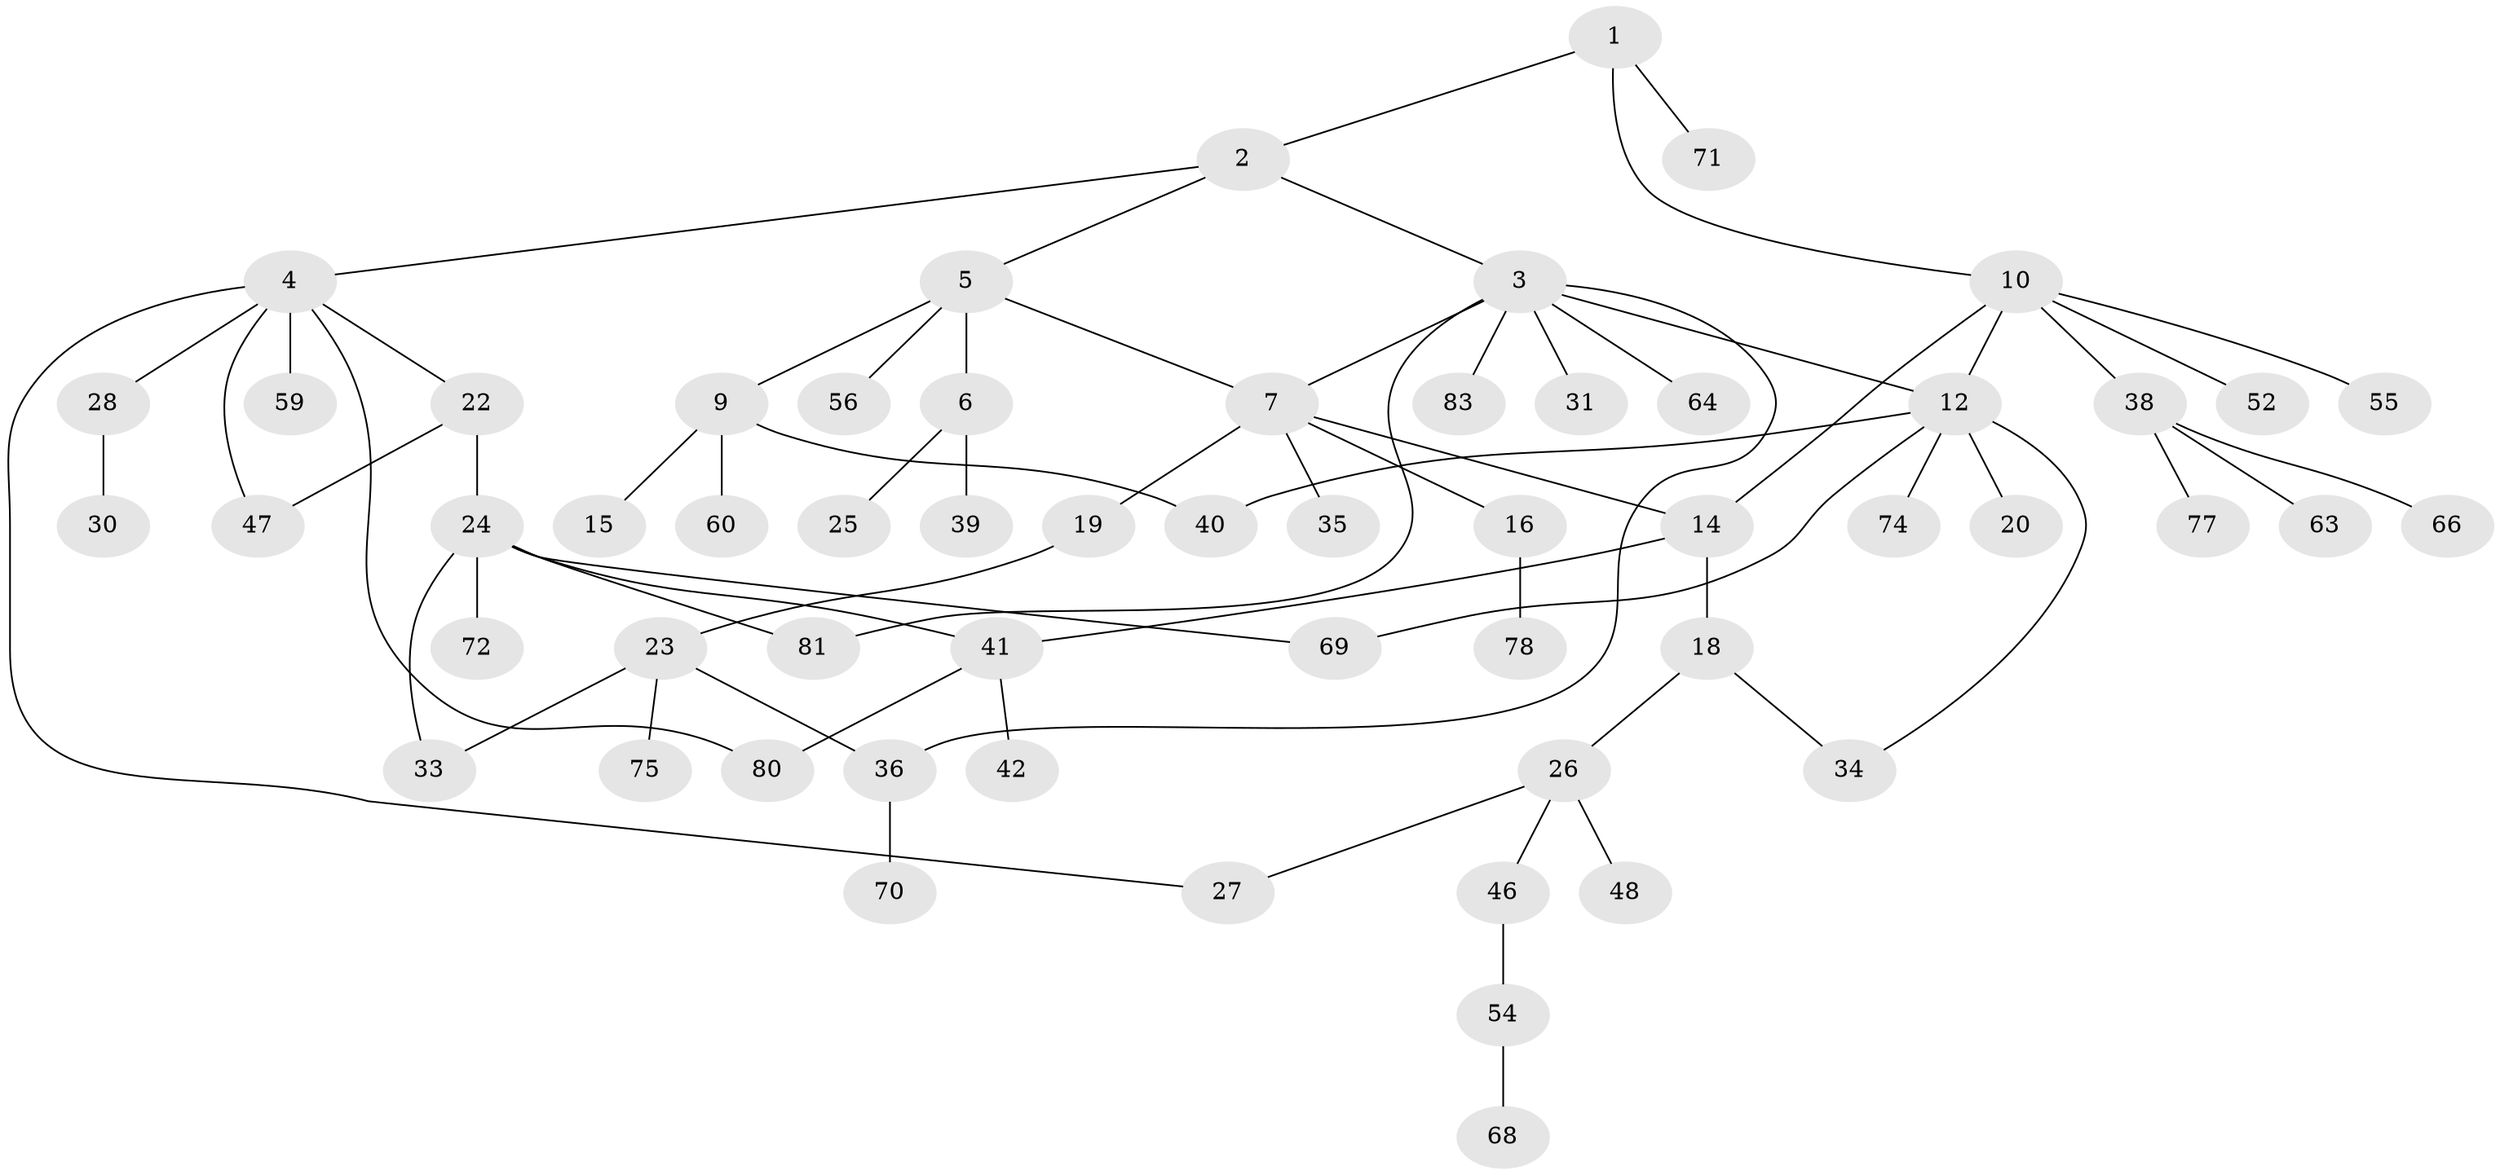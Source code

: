 // original degree distribution, {3: 0.1566265060240964, 5: 0.03614457831325301, 7: 0.012048192771084338, 6: 0.03614457831325301, 1: 0.39759036144578314, 4: 0.07228915662650602, 8: 0.012048192771084338, 2: 0.27710843373493976}
// Generated by graph-tools (version 1.1) at 2025/10/02/27/25 16:10:55]
// undirected, 58 vertices, 70 edges
graph export_dot {
graph [start="1"]
  node [color=gray90,style=filled];
  1 [super="+61"];
  2 [super="+8"];
  3 [super="+11"];
  4 [super="+29"];
  5 [super="+37"];
  6;
  7 [super="+13"];
  9 [super="+21"];
  10 [super="+17"];
  12 [super="+53"];
  14;
  15;
  16 [super="+73"];
  18;
  19;
  20;
  22;
  23 [super="+76"];
  24 [super="+58"];
  25;
  26 [super="+32"];
  27;
  28 [super="+51"];
  30;
  31;
  33 [super="+65"];
  34 [super="+43"];
  35;
  36 [super="+44"];
  38 [super="+45"];
  39 [super="+49"];
  40 [super="+57"];
  41 [super="+62"];
  42 [super="+79"];
  46;
  47 [super="+82"];
  48 [super="+50"];
  52;
  54 [super="+67"];
  55;
  56;
  59;
  60;
  63;
  64;
  66;
  68;
  69;
  70;
  71;
  72;
  74;
  75;
  77;
  78;
  80;
  81;
  83;
  1 -- 2;
  1 -- 10;
  1 -- 71;
  2 -- 3;
  2 -- 4;
  2 -- 5;
  3 -- 12;
  3 -- 36;
  3 -- 64;
  3 -- 81;
  3 -- 83;
  3 -- 31;
  3 -- 7;
  4 -- 22;
  4 -- 27;
  4 -- 28;
  4 -- 80;
  4 -- 59;
  4 -- 47;
  5 -- 6;
  5 -- 7;
  5 -- 9;
  5 -- 56;
  6 -- 25;
  6 -- 39;
  7 -- 16;
  7 -- 19;
  7 -- 14;
  7 -- 35;
  9 -- 15;
  9 -- 40;
  9 -- 60;
  10 -- 14;
  10 -- 52;
  10 -- 12;
  10 -- 38;
  10 -- 55;
  12 -- 20;
  12 -- 34;
  12 -- 74;
  12 -- 69;
  12 -- 40;
  14 -- 18;
  14 -- 41;
  16 -- 78;
  18 -- 26;
  18 -- 34;
  19 -- 23;
  22 -- 24;
  22 -- 47;
  23 -- 75;
  23 -- 36;
  23 -- 33;
  24 -- 33;
  24 -- 41;
  24 -- 69;
  24 -- 81;
  24 -- 72;
  26 -- 48;
  26 -- 27;
  26 -- 46;
  28 -- 30;
  36 -- 70;
  38 -- 66;
  38 -- 77;
  38 -- 63;
  41 -- 42;
  41 -- 80;
  46 -- 54;
  54 -- 68;
}
